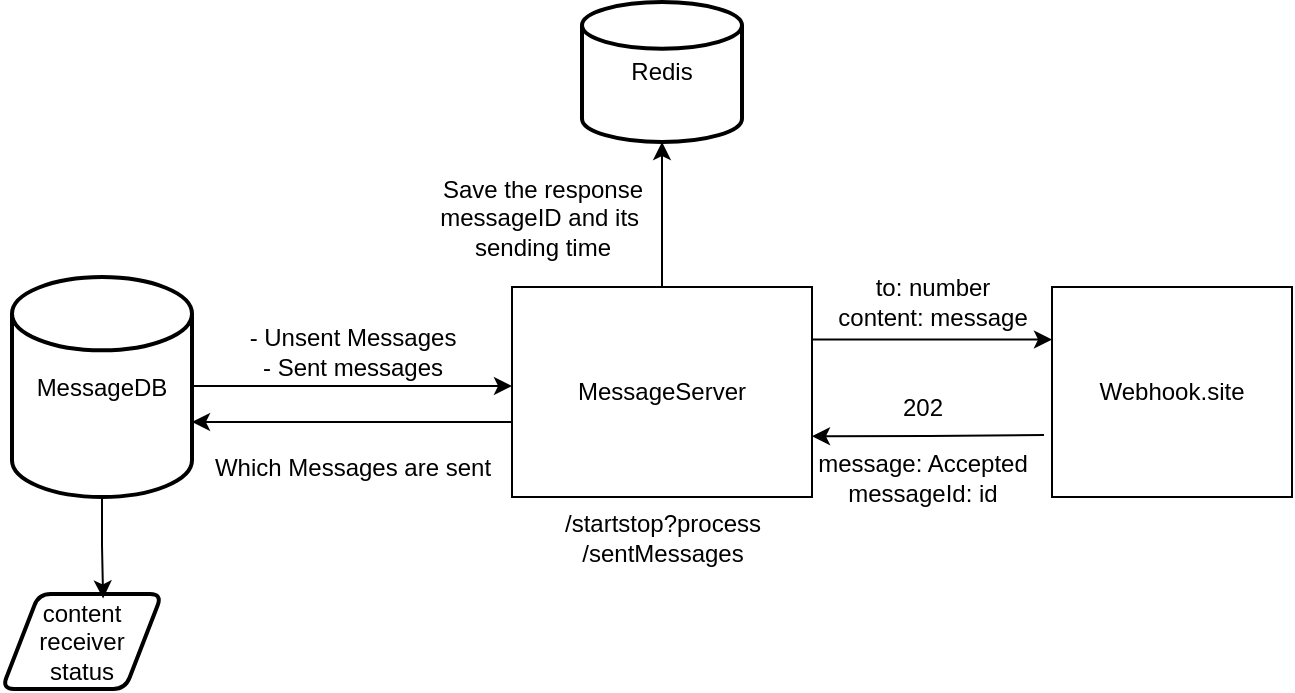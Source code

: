 <mxfile version="24.7.17">
  <diagram name="Page-1" id="zaBxgDRt4SKlW4GgDTds">
    <mxGraphModel dx="792" dy="1182" grid="1" gridSize="10" guides="1" tooltips="1" connect="1" arrows="1" fold="1" page="1" pageScale="1" pageWidth="850" pageHeight="1100" math="0" shadow="0">
      <root>
        <mxCell id="0" />
        <mxCell id="1" parent="0" />
        <mxCell id="i2kwxAQ7Ykrzt2ATEb_k-1" value="MessageDB" style="strokeWidth=2;html=1;shape=mxgraph.flowchart.database;whiteSpace=wrap;" parent="1" vertex="1">
          <mxGeometry x="70" y="257.5" width="90" height="110" as="geometry" />
        </mxCell>
        <mxCell id="i2kwxAQ7Ykrzt2ATEb_k-30" style="edgeStyle=orthogonalEdgeStyle;rounded=0;orthogonalLoop=1;jettySize=auto;html=1;exitX=1;exitY=0.25;exitDx=0;exitDy=0;entryX=0;entryY=0.25;entryDx=0;entryDy=0;" parent="1" source="i2kwxAQ7Ykrzt2ATEb_k-2" target="i2kwxAQ7Ykrzt2ATEb_k-28" edge="1">
          <mxGeometry relative="1" as="geometry" />
        </mxCell>
        <mxCell id="i2kwxAQ7Ykrzt2ATEb_k-2" value="MessageServer" style="rounded=0;whiteSpace=wrap;html=1;" parent="1" vertex="1">
          <mxGeometry x="320" y="262.5" width="150" height="105" as="geometry" />
        </mxCell>
        <mxCell id="i2kwxAQ7Ykrzt2ATEb_k-7" style="edgeStyle=orthogonalEdgeStyle;rounded=0;orthogonalLoop=1;jettySize=auto;html=1;" parent="1" source="i2kwxAQ7Ykrzt2ATEb_k-2" edge="1">
          <mxGeometry relative="1" as="geometry">
            <mxPoint x="160" y="330" as="targetPoint" />
            <Array as="points">
              <mxPoint x="160" y="330" />
            </Array>
          </mxGeometry>
        </mxCell>
        <mxCell id="i2kwxAQ7Ykrzt2ATEb_k-8" value="- Unsent Messages&lt;br&gt;- Sent messages" style="text;html=1;align=center;verticalAlign=middle;resizable=0;points=[];autosize=1;strokeColor=none;fillColor=none;" parent="1" vertex="1">
          <mxGeometry x="175" y="275" width="130" height="40" as="geometry" />
        </mxCell>
        <mxCell id="i2kwxAQ7Ykrzt2ATEb_k-9" value="Which Messages are sent" style="text;html=1;align=center;verticalAlign=middle;resizable=0;points=[];autosize=1;strokeColor=none;fillColor=none;" parent="1" vertex="1">
          <mxGeometry x="160" y="337.5" width="160" height="30" as="geometry" />
        </mxCell>
        <mxCell id="i2kwxAQ7Ykrzt2ATEb_k-11" style="edgeStyle=orthogonalEdgeStyle;rounded=0;orthogonalLoop=1;jettySize=auto;html=1;" parent="1" source="i2kwxAQ7Ykrzt2ATEb_k-1" edge="1">
          <mxGeometry relative="1" as="geometry">
            <mxPoint x="320" y="312" as="targetPoint" />
          </mxGeometry>
        </mxCell>
        <mxCell id="i2kwxAQ7Ykrzt2ATEb_k-12" value="Redis" style="strokeWidth=2;html=1;shape=mxgraph.flowchart.database;whiteSpace=wrap;" parent="1" vertex="1">
          <mxGeometry x="355" y="120" width="80" height="70" as="geometry" />
        </mxCell>
        <mxCell id="i2kwxAQ7Ykrzt2ATEb_k-18" value="Save the response&lt;br&gt;messageID and its&amp;nbsp;&lt;div&gt;sending time&lt;/div&gt;" style="text;html=1;align=center;verticalAlign=middle;resizable=0;points=[];autosize=1;strokeColor=none;fillColor=none;" parent="1" vertex="1">
          <mxGeometry x="270" y="197.5" width="130" height="60" as="geometry" />
        </mxCell>
        <mxCell id="i2kwxAQ7Ykrzt2ATEb_k-20" value="" style="endArrow=classic;html=1;rounded=0;entryX=0.5;entryY=1;entryDx=0;entryDy=0;entryPerimeter=0;exitX=0.5;exitY=0;exitDx=0;exitDy=0;" parent="1" source="i2kwxAQ7Ykrzt2ATEb_k-2" target="i2kwxAQ7Ykrzt2ATEb_k-12" edge="1">
          <mxGeometry width="50" height="50" relative="1" as="geometry">
            <mxPoint x="220" y="300" as="sourcePoint" />
            <mxPoint x="270" y="250" as="targetPoint" />
          </mxGeometry>
        </mxCell>
        <mxCell id="i2kwxAQ7Ykrzt2ATEb_k-21" value="&lt;div&gt;/startstop?process&lt;/div&gt;/sentMessages" style="text;html=1;align=center;verticalAlign=middle;resizable=0;points=[];autosize=1;strokeColor=none;fillColor=none;" parent="1" vertex="1">
          <mxGeometry x="335" y="367.5" width="120" height="40" as="geometry" />
        </mxCell>
        <mxCell id="i2kwxAQ7Ykrzt2ATEb_k-25" value="content&lt;br&gt;receiver&lt;br&gt;status" style="shape=parallelogram;html=1;strokeWidth=2;perimeter=parallelogramPerimeter;whiteSpace=wrap;rounded=1;arcSize=12;size=0.23;" parent="1" vertex="1">
          <mxGeometry x="65" y="416" width="80" height="47.5" as="geometry" />
        </mxCell>
        <mxCell id="i2kwxAQ7Ykrzt2ATEb_k-26" style="edgeStyle=orthogonalEdgeStyle;rounded=0;orthogonalLoop=1;jettySize=auto;html=1;entryX=0.632;entryY=0.047;entryDx=0;entryDy=0;entryPerimeter=0;" parent="1" source="i2kwxAQ7Ykrzt2ATEb_k-1" target="i2kwxAQ7Ykrzt2ATEb_k-25" edge="1">
          <mxGeometry relative="1" as="geometry" />
        </mxCell>
        <mxCell id="i2kwxAQ7Ykrzt2ATEb_k-31" style="edgeStyle=orthogonalEdgeStyle;rounded=0;orthogonalLoop=1;jettySize=auto;html=1;exitX=-0.017;exitY=0.57;exitDx=0;exitDy=0;entryX=1.013;entryY=0.576;entryDx=0;entryDy=0;exitPerimeter=0;entryPerimeter=0;" parent="1" edge="1">
          <mxGeometry relative="1" as="geometry">
            <mxPoint x="586.01" y="336.5" as="sourcePoint" />
            <mxPoint x="470.0" y="337.13" as="targetPoint" />
          </mxGeometry>
        </mxCell>
        <mxCell id="i2kwxAQ7Ykrzt2ATEb_k-28" value="Webhook.site" style="rounded=0;whiteSpace=wrap;html=1;" parent="1" vertex="1">
          <mxGeometry x="590" y="262.5" width="120" height="105" as="geometry" />
        </mxCell>
        <mxCell id="i2kwxAQ7Ykrzt2ATEb_k-34" value="to: number&lt;br&gt;content: message" style="text;html=1;align=center;verticalAlign=middle;resizable=0;points=[];autosize=1;strokeColor=none;fillColor=none;" parent="1" vertex="1">
          <mxGeometry x="470" y="250" width="120" height="40" as="geometry" />
        </mxCell>
        <mxCell id="i2kwxAQ7Ykrzt2ATEb_k-35" value="message: Accepted&lt;br&gt;messageId: id" style="text;html=1;align=center;verticalAlign=middle;resizable=0;points=[];autosize=1;strokeColor=none;fillColor=none;" parent="1" vertex="1">
          <mxGeometry x="460" y="337.5" width="130" height="40" as="geometry" />
        </mxCell>
        <mxCell id="i2kwxAQ7Ykrzt2ATEb_k-36" value="202" style="text;html=1;align=center;verticalAlign=middle;resizable=0;points=[];autosize=1;strokeColor=none;fillColor=none;" parent="1" vertex="1">
          <mxGeometry x="505" y="307.5" width="40" height="30" as="geometry" />
        </mxCell>
      </root>
    </mxGraphModel>
  </diagram>
</mxfile>
